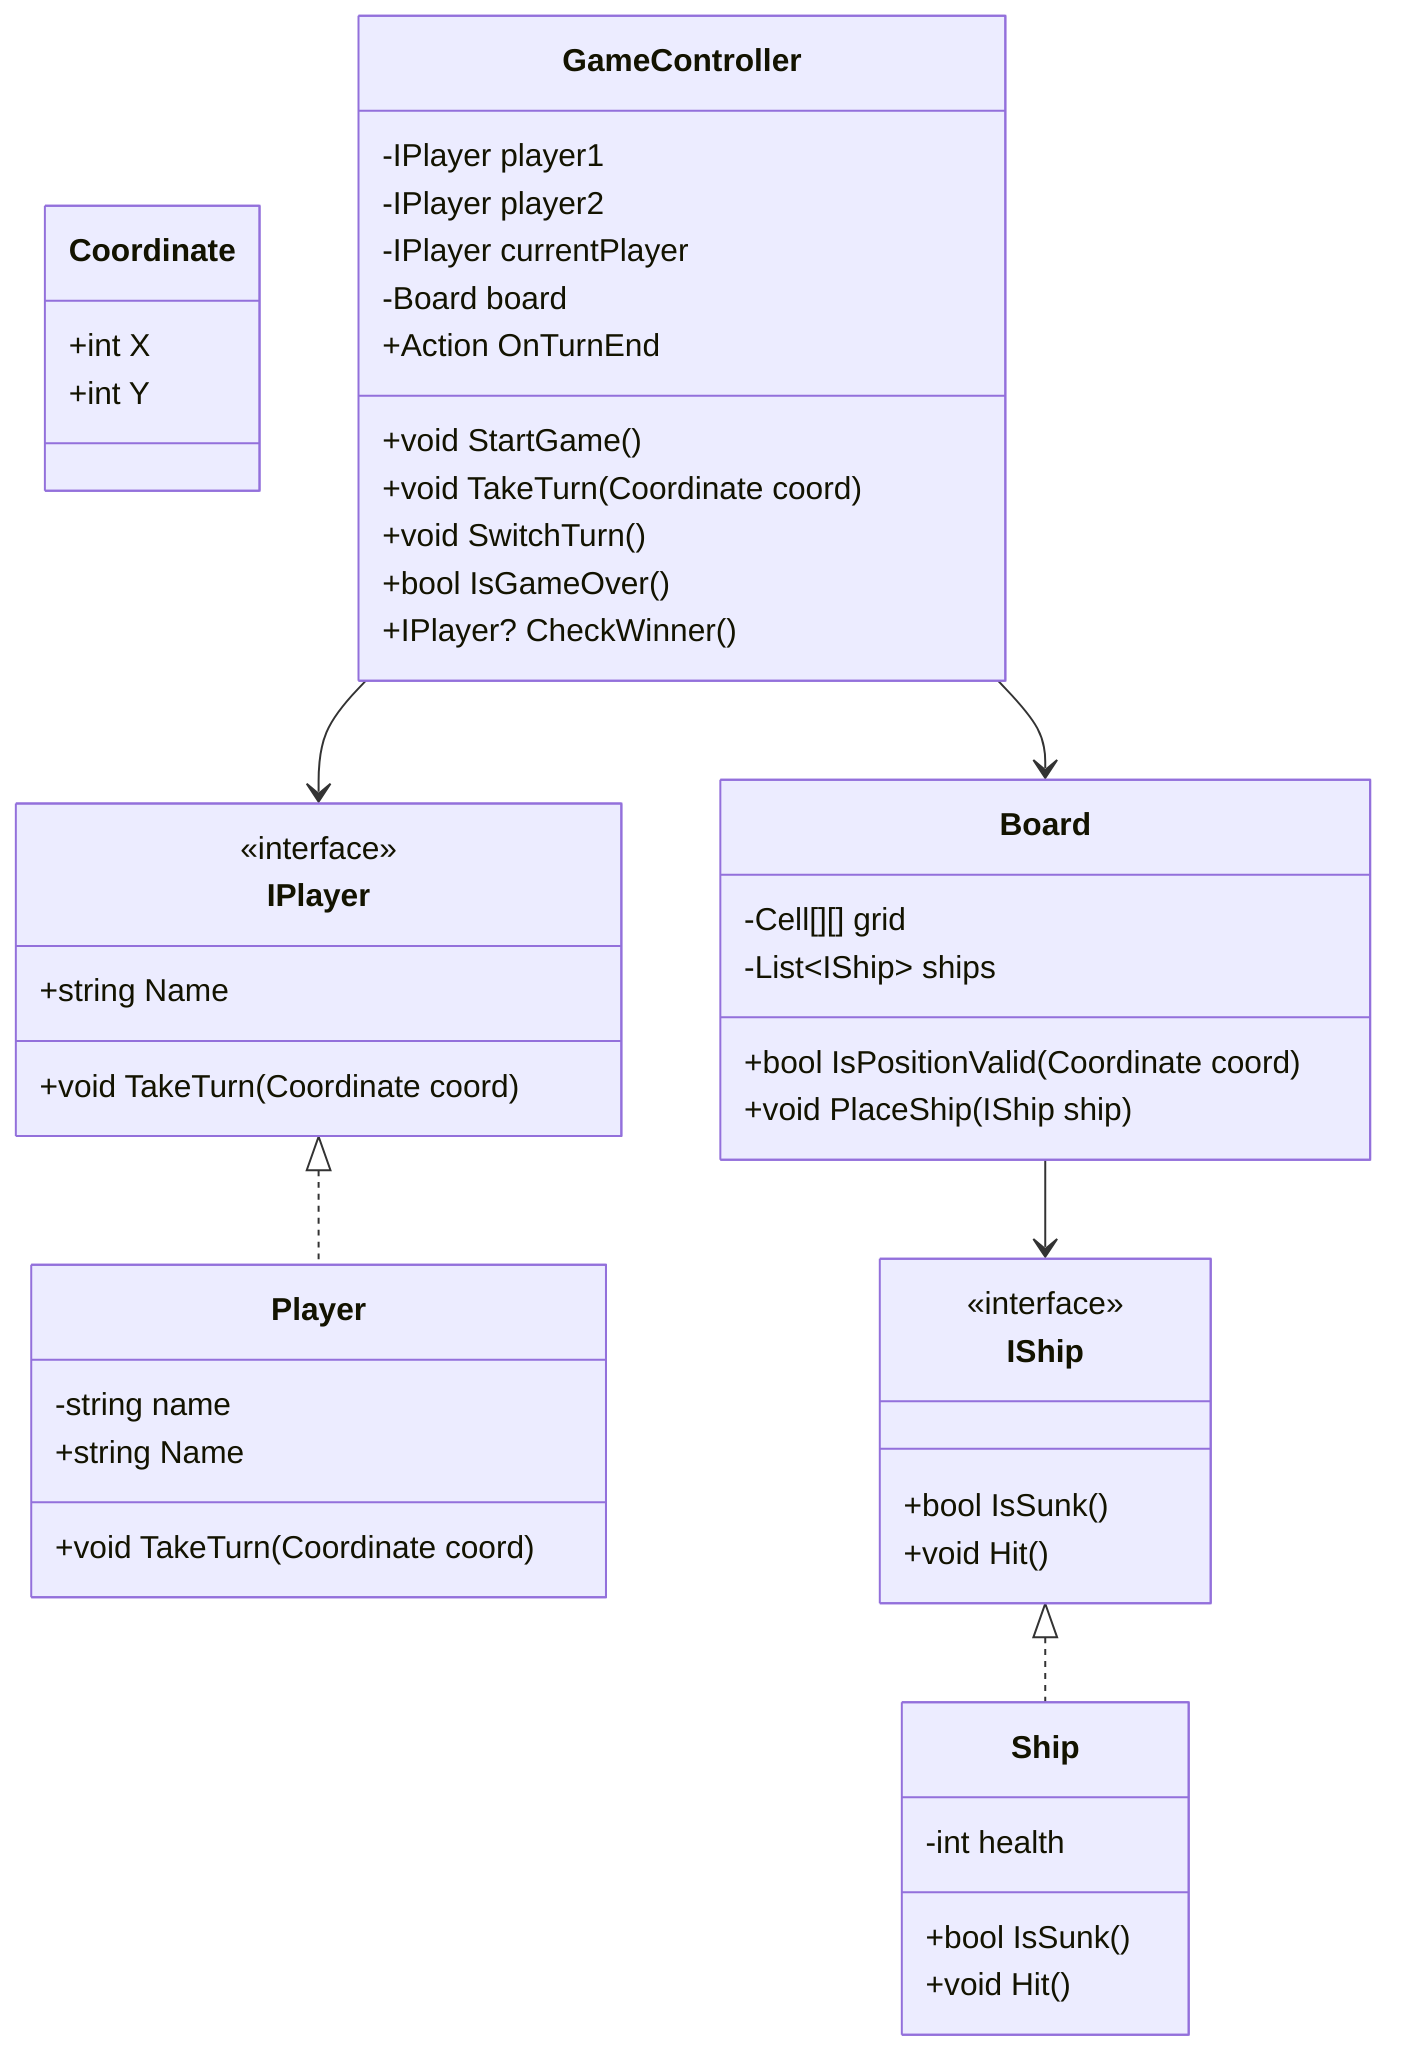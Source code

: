 classDiagram
direction TB

class IPlayer {
    <<interface>>
    +string Name
    +void TakeTurn(Coordinate coord)
}

class Player {
    -string name
    +string Name
    +void TakeTurn(Coordinate coord)
}

class Coordinate {
    +int X
    +int Y
}

class Board {
    -Cell[][] grid
    -List~IShip~ ships
    +bool IsPositionValid(Coordinate coord)
    +void PlaceShip(IShip ship)
}

class IShip {
    <<interface>>
    +bool IsSunk()
    +void Hit()
}

class Ship {
    -int health
    +bool IsSunk()
    +void Hit()
}

class GameController {
    -IPlayer player1
    -IPlayer player2
    -IPlayer currentPlayer
    -Board board
    +Action<IPlayer> OnTurnEnd
    +void StartGame()
    +void TakeTurn(Coordinate coord)
    +void SwitchTurn()
    +bool IsGameOver()
    +IPlayer? CheckWinner()
}

IPlayer <|.. Player
IShip <|.. Ship
GameController --> Board
GameController --> IPlayer
Board --> IShip